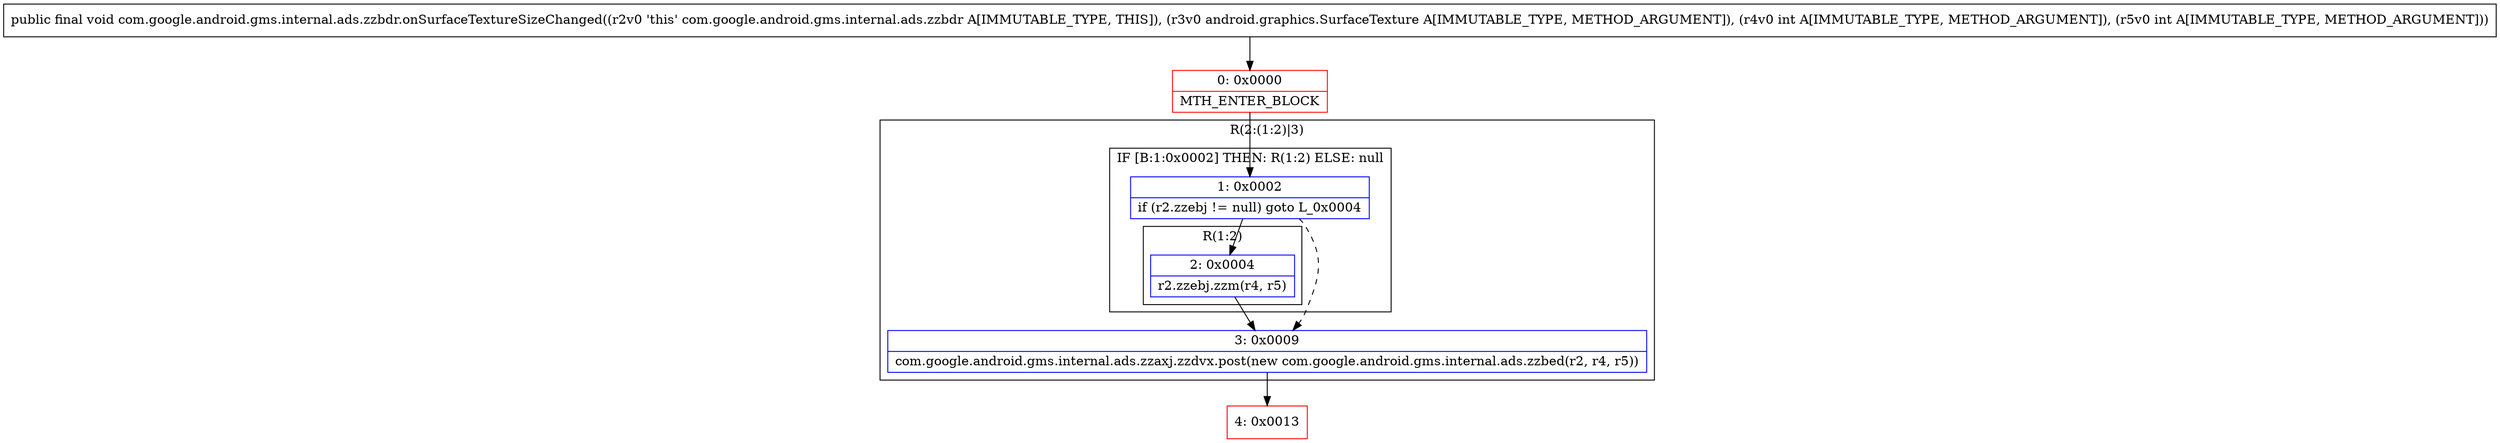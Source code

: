 digraph "CFG forcom.google.android.gms.internal.ads.zzbdr.onSurfaceTextureSizeChanged(Landroid\/graphics\/SurfaceTexture;II)V" {
subgraph cluster_Region_569124559 {
label = "R(2:(1:2)|3)";
node [shape=record,color=blue];
subgraph cluster_IfRegion_1882735960 {
label = "IF [B:1:0x0002] THEN: R(1:2) ELSE: null";
node [shape=record,color=blue];
Node_1 [shape=record,label="{1\:\ 0x0002|if (r2.zzebj != null) goto L_0x0004\l}"];
subgraph cluster_Region_453396426 {
label = "R(1:2)";
node [shape=record,color=blue];
Node_2 [shape=record,label="{2\:\ 0x0004|r2.zzebj.zzm(r4, r5)\l}"];
}
}
Node_3 [shape=record,label="{3\:\ 0x0009|com.google.android.gms.internal.ads.zzaxj.zzdvx.post(new com.google.android.gms.internal.ads.zzbed(r2, r4, r5))\l}"];
}
Node_0 [shape=record,color=red,label="{0\:\ 0x0000|MTH_ENTER_BLOCK\l}"];
Node_4 [shape=record,color=red,label="{4\:\ 0x0013}"];
MethodNode[shape=record,label="{public final void com.google.android.gms.internal.ads.zzbdr.onSurfaceTextureSizeChanged((r2v0 'this' com.google.android.gms.internal.ads.zzbdr A[IMMUTABLE_TYPE, THIS]), (r3v0 android.graphics.SurfaceTexture A[IMMUTABLE_TYPE, METHOD_ARGUMENT]), (r4v0 int A[IMMUTABLE_TYPE, METHOD_ARGUMENT]), (r5v0 int A[IMMUTABLE_TYPE, METHOD_ARGUMENT])) }"];
MethodNode -> Node_0;
Node_1 -> Node_2;
Node_1 -> Node_3[style=dashed];
Node_2 -> Node_3;
Node_3 -> Node_4;
Node_0 -> Node_1;
}

